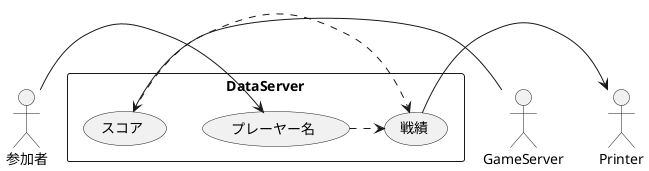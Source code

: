'作成者 5345kk'
@startuml
  actor "参加者"

  rectangle DataServer{
      usecase 戦績
      usecase スコア
      usecase プレーヤー名




  }

'link'
参加者->プレーヤー名
GameServer->スコア
戦績->Printer

'関連付け'
スコア.>戦績
プレーヤー名.>戦績
@enduml
